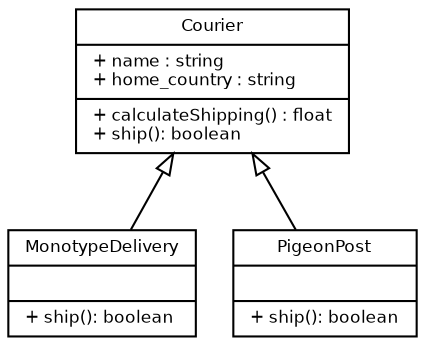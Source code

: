 digraph Couriers {
fontname = "Bitstream Vera Sans"
fontsize = 8

node [
fontname = "Bitstream Vera Sans"
fontsize = 8
shape = "record"
]

edge [
arrowtail = "empty"
]

Courier [
label = "{Courier|+ name : string\l+ home_country : string\l|+ calculateShipping() : float\l+ ship(): boolean\l}"
]

Monotype [
label = "{MonotypeDelivery|\l|+ ship(): boolean\l}"
]

Pigeon [
label = "{PigeonPost|\l|+ ship(): boolean\l}"
]

Courier -> Pigeon [dir=back]
Courier -> Monotype [dir=back]
}
